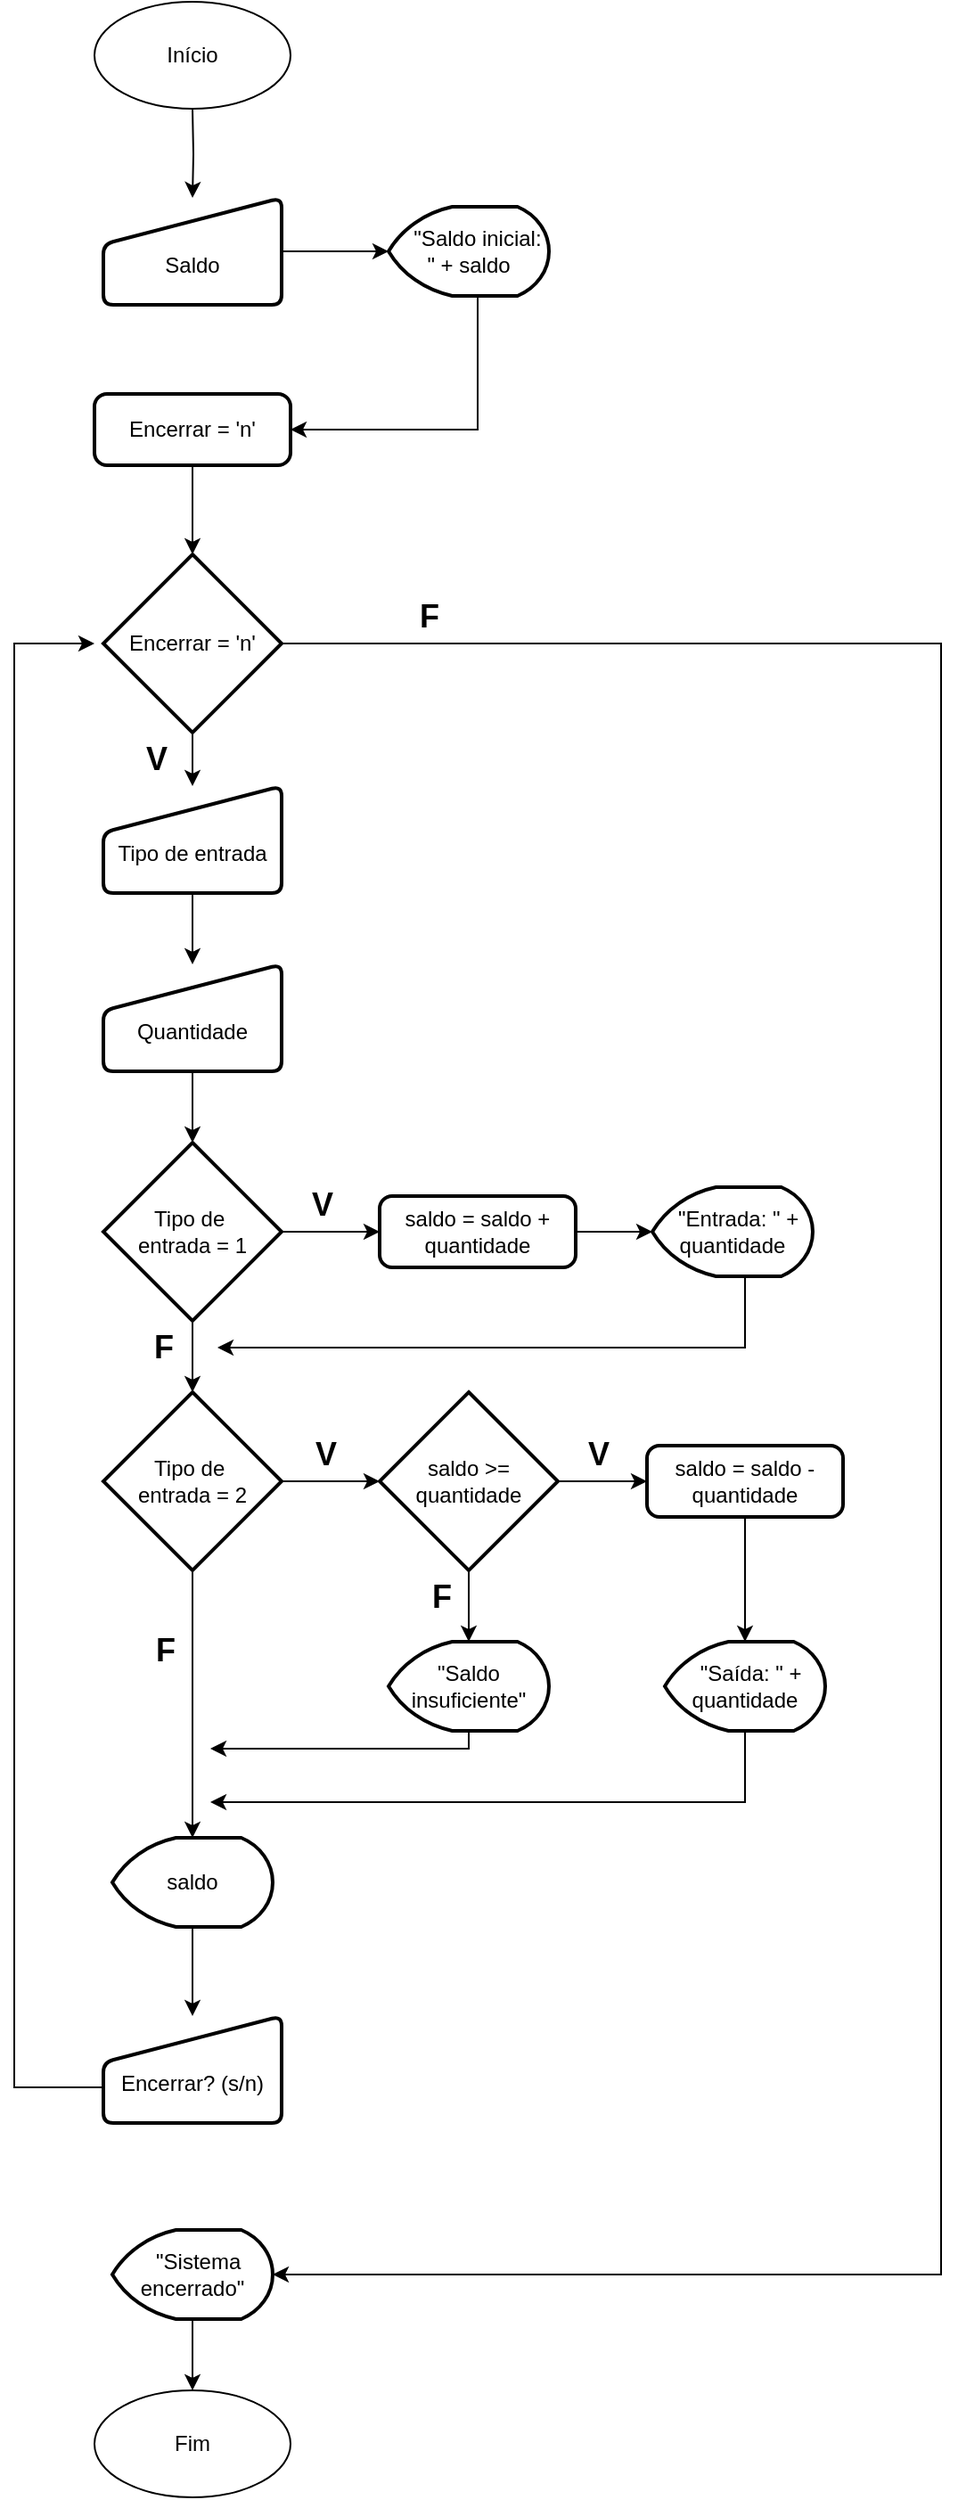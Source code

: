 <mxfile version="28.1.2">
  <diagram name="Página-1" id="3QtFrNminv7boJr-y0DP">
    <mxGraphModel dx="1388" dy="631" grid="1" gridSize="10" guides="1" tooltips="1" connect="1" arrows="1" fold="1" page="1" pageScale="1" pageWidth="827" pageHeight="1169" math="0" shadow="0">
      <root>
        <mxCell id="0" />
        <mxCell id="1" parent="0" />
        <mxCell id="BJnI6T1Wv4a64cd1YlWq-2" value="" style="edgeStyle=orthogonalEdgeStyle;rounded=0;orthogonalLoop=1;jettySize=auto;html=1;" edge="1" parent="1" target="BJnI6T1Wv4a64cd1YlWq-1">
          <mxGeometry relative="1" as="geometry">
            <mxPoint x="190" y="90" as="sourcePoint" />
          </mxGeometry>
        </mxCell>
        <mxCell id="BJnI6T1Wv4a64cd1YlWq-4" value="" style="edgeStyle=orthogonalEdgeStyle;rounded=0;orthogonalLoop=1;jettySize=auto;html=1;" edge="1" parent="1" source="BJnI6T1Wv4a64cd1YlWq-1" target="BJnI6T1Wv4a64cd1YlWq-3">
          <mxGeometry relative="1" as="geometry" />
        </mxCell>
        <mxCell id="BJnI6T1Wv4a64cd1YlWq-1" value="&lt;div&gt;&lt;br&gt;&lt;/div&gt;Saldo" style="html=1;strokeWidth=2;shape=manualInput;whiteSpace=wrap;rounded=1;size=26;arcSize=11;" vertex="1" parent="1">
          <mxGeometry x="140" y="140" width="100" height="60" as="geometry" />
        </mxCell>
        <mxCell id="BJnI6T1Wv4a64cd1YlWq-9" style="edgeStyle=orthogonalEdgeStyle;rounded=0;orthogonalLoop=1;jettySize=auto;html=1;entryX=1;entryY=0.5;entryDx=0;entryDy=0;" edge="1" parent="1" source="BJnI6T1Wv4a64cd1YlWq-3" target="BJnI6T1Wv4a64cd1YlWq-5">
          <mxGeometry relative="1" as="geometry">
            <Array as="points">
              <mxPoint x="350" y="270" />
            </Array>
          </mxGeometry>
        </mxCell>
        <mxCell id="BJnI6T1Wv4a64cd1YlWq-3" value="&lt;div&gt;&lt;span style=&quot;background-color: transparent; color: light-dark(rgb(0, 0, 0), rgb(255, 255, 255));&quot;&gt;&amp;nbsp; &amp;nbsp;&quot;Saldo inicial: &quot; + saldo&lt;/span&gt;&lt;/div&gt;" style="strokeWidth=2;html=1;shape=mxgraph.flowchart.display;whiteSpace=wrap;" vertex="1" parent="1">
          <mxGeometry x="300" y="145" width="90" height="50" as="geometry" />
        </mxCell>
        <mxCell id="BJnI6T1Wv4a64cd1YlWq-10" value="" style="edgeStyle=orthogonalEdgeStyle;rounded=0;orthogonalLoop=1;jettySize=auto;html=1;" edge="1" parent="1" source="BJnI6T1Wv4a64cd1YlWq-5" target="BJnI6T1Wv4a64cd1YlWq-8">
          <mxGeometry relative="1" as="geometry" />
        </mxCell>
        <mxCell id="BJnI6T1Wv4a64cd1YlWq-5" value="Encerrar = &#39;n&#39;" style="rounded=1;whiteSpace=wrap;html=1;absoluteArcSize=1;arcSize=14;strokeWidth=2;" vertex="1" parent="1">
          <mxGeometry x="135" y="250" width="110" height="40" as="geometry" />
        </mxCell>
        <mxCell id="BJnI6T1Wv4a64cd1YlWq-12" value="" style="edgeStyle=orthogonalEdgeStyle;rounded=0;orthogonalLoop=1;jettySize=auto;html=1;" edge="1" parent="1" source="BJnI6T1Wv4a64cd1YlWq-8" target="BJnI6T1Wv4a64cd1YlWq-11">
          <mxGeometry relative="1" as="geometry" />
        </mxCell>
        <mxCell id="BJnI6T1Wv4a64cd1YlWq-8" value="Encerrar = &#39;n&#39;" style="strokeWidth=2;html=1;shape=mxgraph.flowchart.decision;whiteSpace=wrap;" vertex="1" parent="1">
          <mxGeometry x="140" y="340" width="100" height="100" as="geometry" />
        </mxCell>
        <mxCell id="BJnI6T1Wv4a64cd1YlWq-15" value="" style="edgeStyle=orthogonalEdgeStyle;rounded=0;orthogonalLoop=1;jettySize=auto;html=1;" edge="1" parent="1" source="BJnI6T1Wv4a64cd1YlWq-11" target="BJnI6T1Wv4a64cd1YlWq-14">
          <mxGeometry relative="1" as="geometry" />
        </mxCell>
        <mxCell id="BJnI6T1Wv4a64cd1YlWq-11" value="&lt;div&gt;&lt;br&gt;&lt;/div&gt;Tipo de entrada" style="html=1;strokeWidth=2;shape=manualInput;whiteSpace=wrap;rounded=1;size=26;arcSize=11;" vertex="1" parent="1">
          <mxGeometry x="140" y="470" width="100" height="60" as="geometry" />
        </mxCell>
        <mxCell id="BJnI6T1Wv4a64cd1YlWq-17" value="" style="edgeStyle=orthogonalEdgeStyle;rounded=0;orthogonalLoop=1;jettySize=auto;html=1;" edge="1" parent="1" source="BJnI6T1Wv4a64cd1YlWq-14" target="BJnI6T1Wv4a64cd1YlWq-16">
          <mxGeometry relative="1" as="geometry" />
        </mxCell>
        <mxCell id="BJnI6T1Wv4a64cd1YlWq-14" value="&lt;div&gt;&lt;br&gt;&lt;/div&gt;Quantidade" style="html=1;strokeWidth=2;shape=manualInput;whiteSpace=wrap;rounded=1;size=26;arcSize=11;" vertex="1" parent="1">
          <mxGeometry x="140" y="570" width="100" height="60" as="geometry" />
        </mxCell>
        <mxCell id="BJnI6T1Wv4a64cd1YlWq-19" value="" style="edgeStyle=orthogonalEdgeStyle;rounded=0;orthogonalLoop=1;jettySize=auto;html=1;" edge="1" parent="1" source="BJnI6T1Wv4a64cd1YlWq-16" target="BJnI6T1Wv4a64cd1YlWq-18">
          <mxGeometry relative="1" as="geometry" />
        </mxCell>
        <mxCell id="BJnI6T1Wv4a64cd1YlWq-24" value="" style="edgeStyle=orthogonalEdgeStyle;rounded=0;orthogonalLoop=1;jettySize=auto;html=1;" edge="1" parent="1" source="BJnI6T1Wv4a64cd1YlWq-16" target="BJnI6T1Wv4a64cd1YlWq-23">
          <mxGeometry relative="1" as="geometry" />
        </mxCell>
        <mxCell id="BJnI6T1Wv4a64cd1YlWq-16" value="Tipo de&amp;nbsp;&lt;div&gt;entrada = 1&lt;/div&gt;" style="strokeWidth=2;html=1;shape=mxgraph.flowchart.decision;whiteSpace=wrap;" vertex="1" parent="1">
          <mxGeometry x="140" y="670" width="100" height="100" as="geometry" />
        </mxCell>
        <mxCell id="BJnI6T1Wv4a64cd1YlWq-21" value="" style="edgeStyle=orthogonalEdgeStyle;rounded=0;orthogonalLoop=1;jettySize=auto;html=1;" edge="1" parent="1" source="BJnI6T1Wv4a64cd1YlWq-18" target="BJnI6T1Wv4a64cd1YlWq-20">
          <mxGeometry relative="1" as="geometry" />
        </mxCell>
        <mxCell id="BJnI6T1Wv4a64cd1YlWq-18" value="saldo = saldo + quantidade" style="rounded=1;whiteSpace=wrap;html=1;absoluteArcSize=1;arcSize=14;strokeWidth=2;" vertex="1" parent="1">
          <mxGeometry x="295" y="700" width="110" height="40" as="geometry" />
        </mxCell>
        <mxCell id="BJnI6T1Wv4a64cd1YlWq-26" style="edgeStyle=orthogonalEdgeStyle;rounded=0;orthogonalLoop=1;jettySize=auto;html=1;entryX=1;entryY=0.5;entryDx=0;entryDy=0;" edge="1" parent="1" source="BJnI6T1Wv4a64cd1YlWq-20" target="BJnI6T1Wv4a64cd1YlWq-25">
          <mxGeometry relative="1" as="geometry">
            <Array as="points">
              <mxPoint x="500" y="785" />
            </Array>
          </mxGeometry>
        </mxCell>
        <mxCell id="BJnI6T1Wv4a64cd1YlWq-20" value="&amp;nbsp; &quot;Entrada: &quot; + quantidade" style="strokeWidth=2;html=1;shape=mxgraph.flowchart.display;whiteSpace=wrap;" vertex="1" parent="1">
          <mxGeometry x="448" y="695" width="90" height="50" as="geometry" />
        </mxCell>
        <mxCell id="BJnI6T1Wv4a64cd1YlWq-22" value="&lt;b&gt;&lt;font style=&quot;font-size: 18px;&quot;&gt;V&lt;/font&gt;&lt;/b&gt;" style="text;strokeColor=none;align=center;fillColor=none;html=1;verticalAlign=middle;whiteSpace=wrap;rounded=0;" vertex="1" parent="1">
          <mxGeometry x="233" y="690" width="60" height="30" as="geometry" />
        </mxCell>
        <mxCell id="BJnI6T1Wv4a64cd1YlWq-28" value="" style="edgeStyle=orthogonalEdgeStyle;rounded=0;orthogonalLoop=1;jettySize=auto;html=1;" edge="1" parent="1" source="BJnI6T1Wv4a64cd1YlWq-23" target="BJnI6T1Wv4a64cd1YlWq-27">
          <mxGeometry relative="1" as="geometry" />
        </mxCell>
        <mxCell id="BJnI6T1Wv4a64cd1YlWq-23" value="Tipo de&amp;nbsp;&lt;div&gt;entrada = 2&lt;/div&gt;" style="strokeWidth=2;html=1;shape=mxgraph.flowchart.decision;whiteSpace=wrap;" vertex="1" parent="1">
          <mxGeometry x="140" y="810" width="100" height="100" as="geometry" />
        </mxCell>
        <mxCell id="BJnI6T1Wv4a64cd1YlWq-25" value="&lt;b&gt;&lt;font style=&quot;font-size: 18px;&quot;&gt;F&lt;/font&gt;&lt;/b&gt;" style="text;strokeColor=none;align=center;fillColor=none;html=1;verticalAlign=middle;whiteSpace=wrap;rounded=0;" vertex="1" parent="1">
          <mxGeometry x="144" y="770" width="60" height="30" as="geometry" />
        </mxCell>
        <mxCell id="BJnI6T1Wv4a64cd1YlWq-31" value="" style="edgeStyle=orthogonalEdgeStyle;rounded=0;orthogonalLoop=1;jettySize=auto;html=1;" edge="1" parent="1" source="BJnI6T1Wv4a64cd1YlWq-27" target="BJnI6T1Wv4a64cd1YlWq-30">
          <mxGeometry relative="1" as="geometry" />
        </mxCell>
        <mxCell id="BJnI6T1Wv4a64cd1YlWq-35" value="" style="edgeStyle=orthogonalEdgeStyle;rounded=0;orthogonalLoop=1;jettySize=auto;html=1;" edge="1" parent="1" source="BJnI6T1Wv4a64cd1YlWq-27" target="BJnI6T1Wv4a64cd1YlWq-34">
          <mxGeometry relative="1" as="geometry" />
        </mxCell>
        <mxCell id="BJnI6T1Wv4a64cd1YlWq-27" value="saldo &amp;gt;= quantidade" style="strokeWidth=2;html=1;shape=mxgraph.flowchart.decision;whiteSpace=wrap;" vertex="1" parent="1">
          <mxGeometry x="295" y="810" width="100" height="100" as="geometry" />
        </mxCell>
        <mxCell id="BJnI6T1Wv4a64cd1YlWq-29" value="&lt;b&gt;&lt;font style=&quot;font-size: 18px;&quot;&gt;V&lt;/font&gt;&lt;/b&gt;" style="text;strokeColor=none;align=center;fillColor=none;html=1;verticalAlign=middle;whiteSpace=wrap;rounded=0;" vertex="1" parent="1">
          <mxGeometry x="235" y="830" width="60" height="30" as="geometry" />
        </mxCell>
        <mxCell id="BJnI6T1Wv4a64cd1YlWq-38" value="" style="edgeStyle=orthogonalEdgeStyle;rounded=0;orthogonalLoop=1;jettySize=auto;html=1;" edge="1" parent="1" source="BJnI6T1Wv4a64cd1YlWq-30" target="BJnI6T1Wv4a64cd1YlWq-37">
          <mxGeometry relative="1" as="geometry" />
        </mxCell>
        <mxCell id="BJnI6T1Wv4a64cd1YlWq-30" value="saldo = saldo - quantidade" style="rounded=1;whiteSpace=wrap;html=1;absoluteArcSize=1;arcSize=14;strokeWidth=2;" vertex="1" parent="1">
          <mxGeometry x="445" y="840" width="110" height="40" as="geometry" />
        </mxCell>
        <mxCell id="BJnI6T1Wv4a64cd1YlWq-32" value="&lt;b&gt;&lt;font style=&quot;font-size: 18px;&quot;&gt;V&lt;/font&gt;&lt;/b&gt;" style="text;strokeColor=none;align=center;fillColor=none;html=1;verticalAlign=middle;whiteSpace=wrap;rounded=0;" vertex="1" parent="1">
          <mxGeometry x="388" y="830" width="60" height="30" as="geometry" />
        </mxCell>
        <mxCell id="BJnI6T1Wv4a64cd1YlWq-42" style="edgeStyle=orthogonalEdgeStyle;rounded=0;orthogonalLoop=1;jettySize=auto;html=1;" edge="1" parent="1" source="BJnI6T1Wv4a64cd1YlWq-34">
          <mxGeometry relative="1" as="geometry">
            <mxPoint x="200" y="1010" as="targetPoint" />
            <Array as="points">
              <mxPoint x="345" y="1010" />
              <mxPoint x="210" y="1010" />
            </Array>
          </mxGeometry>
        </mxCell>
        <mxCell id="BJnI6T1Wv4a64cd1YlWq-34" value="&quot;Saldo insuficiente&quot;" style="strokeWidth=2;html=1;shape=mxgraph.flowchart.display;whiteSpace=wrap;" vertex="1" parent="1">
          <mxGeometry x="300" y="950" width="90" height="50" as="geometry" />
        </mxCell>
        <mxCell id="BJnI6T1Wv4a64cd1YlWq-36" value="&lt;b&gt;&lt;font style=&quot;font-size: 18px;&quot;&gt;F&lt;/font&gt;&lt;/b&gt;" style="text;strokeColor=none;align=center;fillColor=none;html=1;verticalAlign=middle;whiteSpace=wrap;rounded=0;" vertex="1" parent="1">
          <mxGeometry x="300" y="910" width="60" height="30" as="geometry" />
        </mxCell>
        <mxCell id="BJnI6T1Wv4a64cd1YlWq-44" style="edgeStyle=orthogonalEdgeStyle;rounded=0;orthogonalLoop=1;jettySize=auto;html=1;" edge="1" parent="1" source="BJnI6T1Wv4a64cd1YlWq-37">
          <mxGeometry relative="1" as="geometry">
            <mxPoint x="200" y="1040" as="targetPoint" />
            <Array as="points">
              <mxPoint x="500" y="1040" />
            </Array>
          </mxGeometry>
        </mxCell>
        <mxCell id="BJnI6T1Wv4a64cd1YlWq-37" value="&amp;nbsp; &quot;Saída: &quot; + quantidade" style="strokeWidth=2;html=1;shape=mxgraph.flowchart.display;whiteSpace=wrap;" vertex="1" parent="1">
          <mxGeometry x="455" y="950" width="90" height="50" as="geometry" />
        </mxCell>
        <mxCell id="BJnI6T1Wv4a64cd1YlWq-46" value="" style="edgeStyle=orthogonalEdgeStyle;rounded=0;orthogonalLoop=1;jettySize=auto;html=1;" edge="1" parent="1" source="BJnI6T1Wv4a64cd1YlWq-39" target="BJnI6T1Wv4a64cd1YlWq-45">
          <mxGeometry relative="1" as="geometry" />
        </mxCell>
        <mxCell id="BJnI6T1Wv4a64cd1YlWq-39" value="saldo" style="strokeWidth=2;html=1;shape=mxgraph.flowchart.display;whiteSpace=wrap;" vertex="1" parent="1">
          <mxGeometry x="145" y="1060" width="90" height="50" as="geometry" />
        </mxCell>
        <mxCell id="BJnI6T1Wv4a64cd1YlWq-40" style="edgeStyle=orthogonalEdgeStyle;rounded=0;orthogonalLoop=1;jettySize=auto;html=1;entryX=0.5;entryY=0;entryDx=0;entryDy=0;entryPerimeter=0;" edge="1" parent="1" source="BJnI6T1Wv4a64cd1YlWq-23" target="BJnI6T1Wv4a64cd1YlWq-39">
          <mxGeometry relative="1" as="geometry" />
        </mxCell>
        <mxCell id="BJnI6T1Wv4a64cd1YlWq-43" value="&lt;b&gt;&lt;font style=&quot;font-size: 18px;&quot;&gt;F&lt;/font&gt;&lt;/b&gt;" style="text;strokeColor=none;align=center;fillColor=none;html=1;verticalAlign=middle;whiteSpace=wrap;rounded=0;" vertex="1" parent="1">
          <mxGeometry x="145" y="940" width="60" height="30" as="geometry" />
        </mxCell>
        <mxCell id="BJnI6T1Wv4a64cd1YlWq-47" style="edgeStyle=orthogonalEdgeStyle;rounded=0;orthogonalLoop=1;jettySize=auto;html=1;" edge="1" parent="1" source="BJnI6T1Wv4a64cd1YlWq-45">
          <mxGeometry relative="1" as="geometry">
            <mxPoint x="135" y="390" as="targetPoint" />
            <Array as="points">
              <mxPoint x="90" y="1200" />
              <mxPoint x="90" y="390" />
              <mxPoint x="135" y="390" />
            </Array>
          </mxGeometry>
        </mxCell>
        <mxCell id="BJnI6T1Wv4a64cd1YlWq-45" value="&lt;div&gt;&lt;br&gt;&lt;/div&gt;Encerrar? (s/n)" style="html=1;strokeWidth=2;shape=manualInput;whiteSpace=wrap;rounded=1;size=26;arcSize=11;" vertex="1" parent="1">
          <mxGeometry x="140" y="1160" width="100" height="60" as="geometry" />
        </mxCell>
        <mxCell id="BJnI6T1Wv4a64cd1YlWq-54" value="" style="edgeStyle=orthogonalEdgeStyle;rounded=0;orthogonalLoop=1;jettySize=auto;html=1;" edge="1" parent="1" source="BJnI6T1Wv4a64cd1YlWq-48" target="BJnI6T1Wv4a64cd1YlWq-53">
          <mxGeometry relative="1" as="geometry" />
        </mxCell>
        <mxCell id="BJnI6T1Wv4a64cd1YlWq-48" value="&amp;nbsp; &quot;Sistema encerrado&quot;" style="strokeWidth=2;html=1;shape=mxgraph.flowchart.display;whiteSpace=wrap;" vertex="1" parent="1">
          <mxGeometry x="145" y="1280" width="90" height="50" as="geometry" />
        </mxCell>
        <mxCell id="BJnI6T1Wv4a64cd1YlWq-49" style="edgeStyle=orthogonalEdgeStyle;rounded=0;orthogonalLoop=1;jettySize=auto;html=1;entryX=1;entryY=0.5;entryDx=0;entryDy=0;entryPerimeter=0;" edge="1" parent="1" source="BJnI6T1Wv4a64cd1YlWq-8" target="BJnI6T1Wv4a64cd1YlWq-48">
          <mxGeometry relative="1" as="geometry">
            <Array as="points">
              <mxPoint x="610" y="390" />
              <mxPoint x="610" y="1305" />
            </Array>
          </mxGeometry>
        </mxCell>
        <mxCell id="BJnI6T1Wv4a64cd1YlWq-51" value="&lt;b&gt;&lt;font style=&quot;font-size: 18px;&quot;&gt;F&lt;/font&gt;&lt;/b&gt;" style="text;strokeColor=none;align=center;fillColor=none;html=1;verticalAlign=middle;whiteSpace=wrap;rounded=0;" vertex="1" parent="1">
          <mxGeometry x="293" y="360" width="60" height="30" as="geometry" />
        </mxCell>
        <mxCell id="BJnI6T1Wv4a64cd1YlWq-52" value="&lt;b&gt;&lt;font style=&quot;font-size: 18px;&quot;&gt;V&lt;/font&gt;&lt;/b&gt;" style="text;strokeColor=none;align=center;fillColor=none;html=1;verticalAlign=middle;whiteSpace=wrap;rounded=0;" vertex="1" parent="1">
          <mxGeometry x="140" y="440" width="60" height="30" as="geometry" />
        </mxCell>
        <mxCell id="BJnI6T1Wv4a64cd1YlWq-53" value="Fim" style="ellipse;whiteSpace=wrap;html=1;" vertex="1" parent="1">
          <mxGeometry x="135" y="1370" width="110" height="60" as="geometry" />
        </mxCell>
        <mxCell id="BJnI6T1Wv4a64cd1YlWq-55" value="Início" style="ellipse;whiteSpace=wrap;html=1;" vertex="1" parent="1">
          <mxGeometry x="135" y="30" width="110" height="60" as="geometry" />
        </mxCell>
      </root>
    </mxGraphModel>
  </diagram>
</mxfile>
